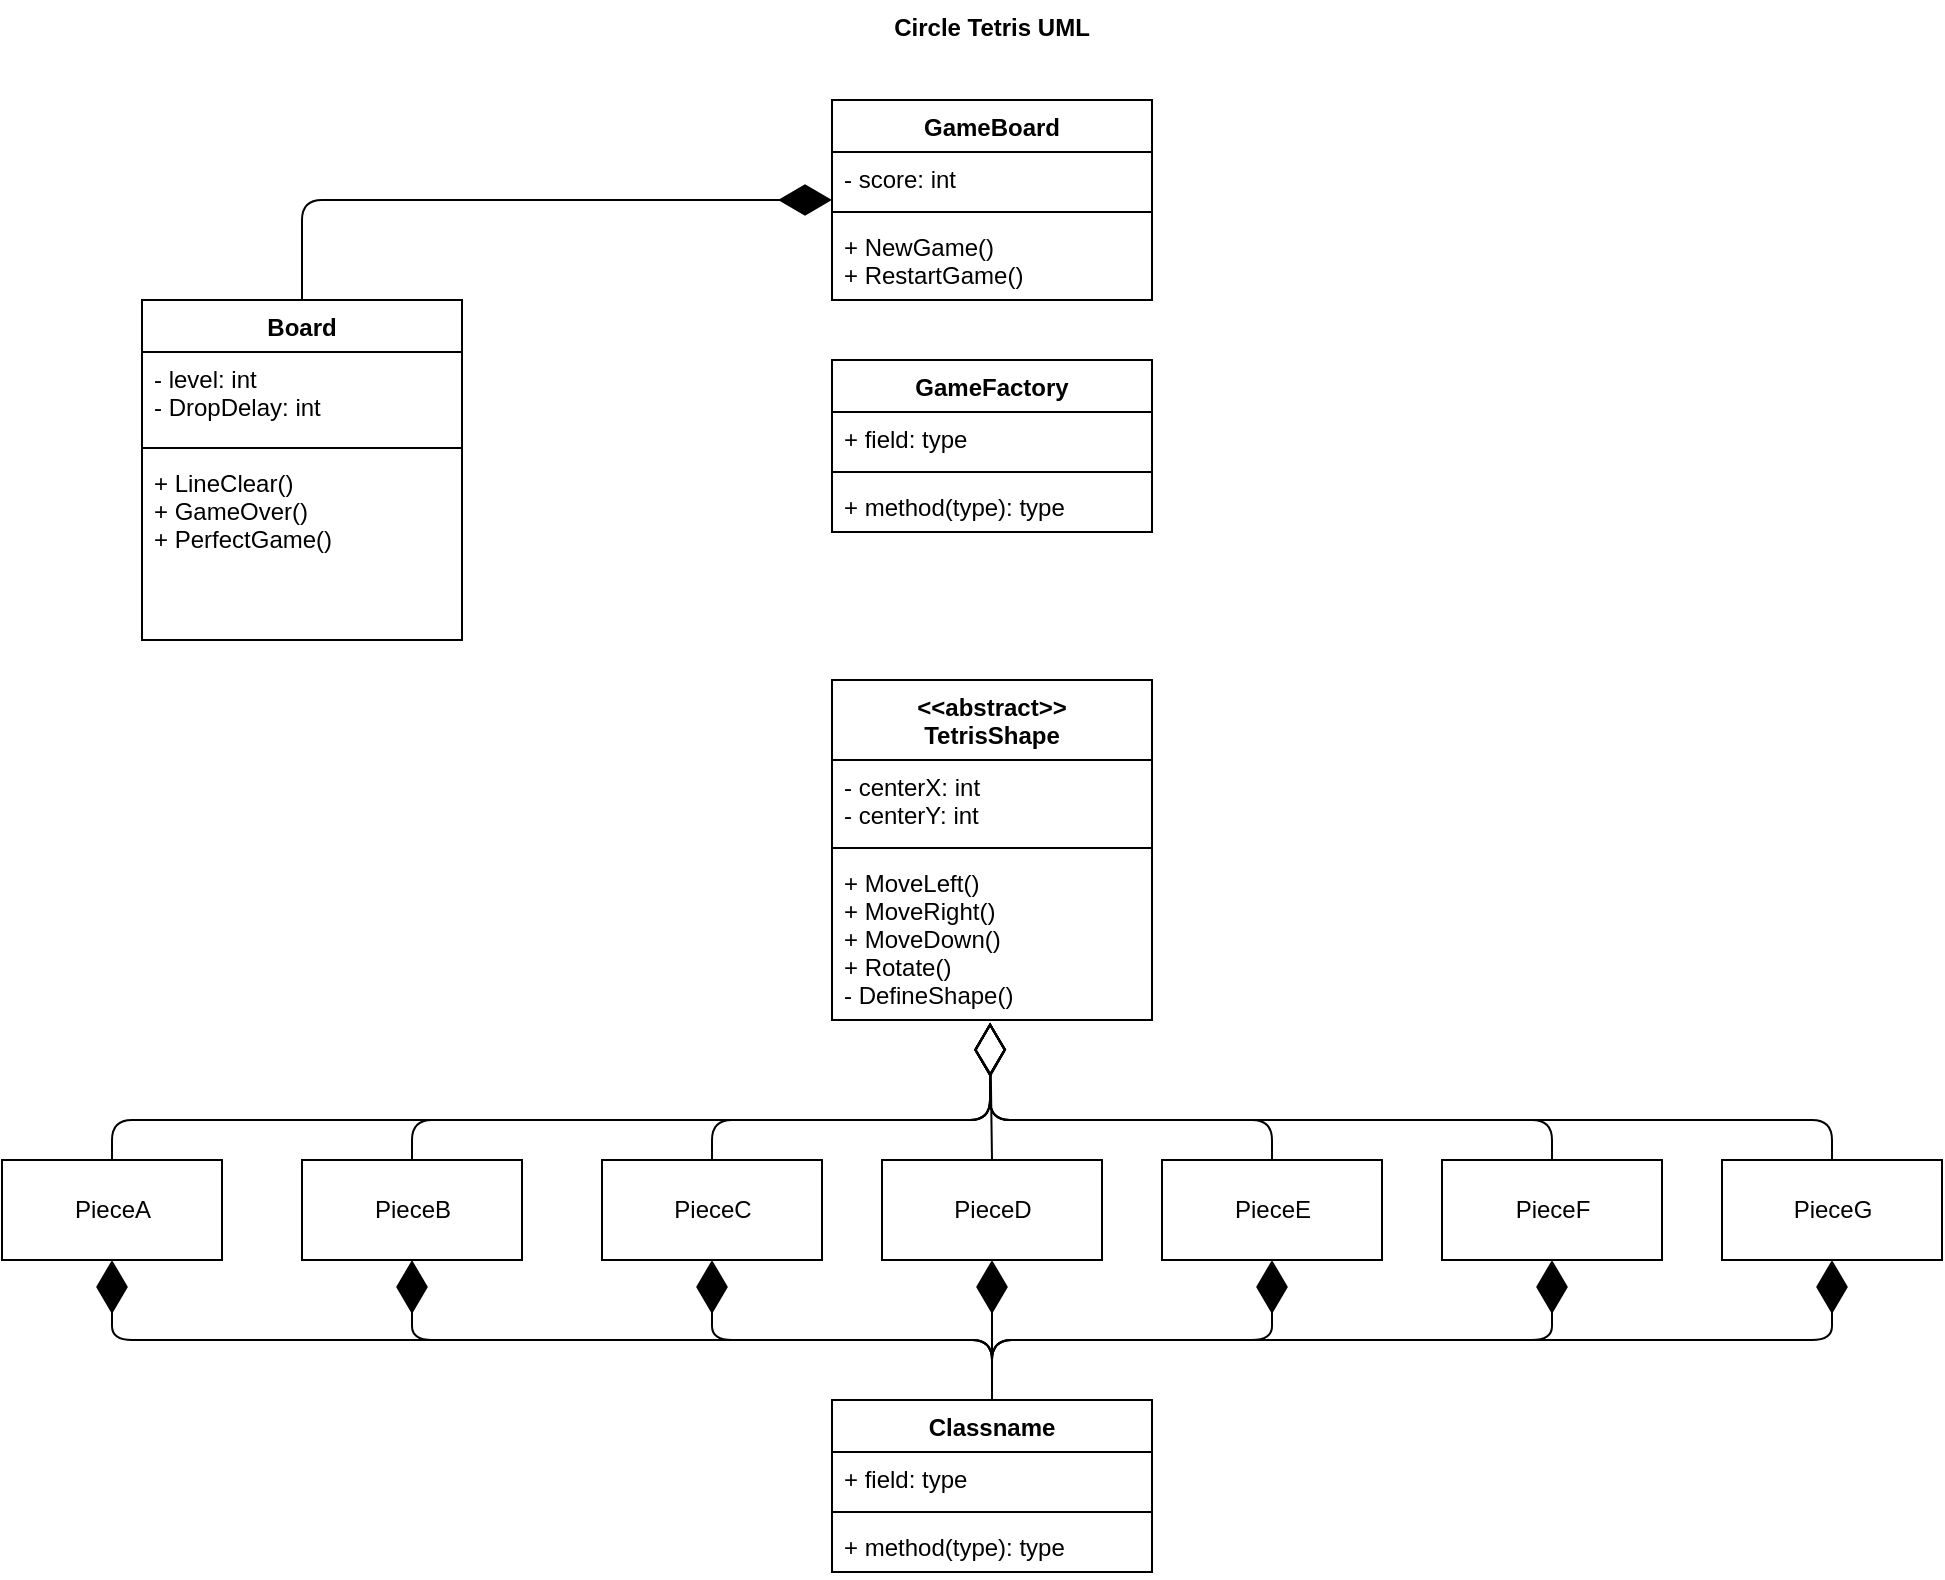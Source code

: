 <mxfile version="14.4.3" type="device"><diagram name="Page-1" id="e7e014a7-5840-1c2e-5031-d8a46d1fe8dd"><mxGraphModel dx="2255" dy="1060" grid="1" gridSize="10" guides="1" tooltips="1" connect="1" arrows="1" fold="1" page="1" pageScale="1" pageWidth="1169" pageHeight="826" background="#ffffff" math="0" shadow="0"><root><mxCell id="0"/><mxCell id="1" parent="0"/><mxCell id="pTY64cw72P45NbQq2i-7-1" value="Circle Tetris UML" style="text;align=center;fontStyle=1;verticalAlign=middle;spacingLeft=3;spacingRight=3;strokeColor=none;rotatable=0;points=[[0,0.5],[1,0.5]];portConstraint=eastwest;" vertex="1" parent="1"><mxGeometry x="530" y="20" width="110" height="26" as="geometry"/></mxCell><mxCell id="pTY64cw72P45NbQq2i-7-2" value="GameBoard" style="swimlane;fontStyle=1;align=center;verticalAlign=top;childLayout=stackLayout;horizontal=1;startSize=26;horizontalStack=0;resizeParent=1;resizeParentMax=0;resizeLast=0;collapsible=1;marginBottom=0;" vertex="1" parent="1"><mxGeometry x="505" y="70" width="160" height="100" as="geometry"/></mxCell><mxCell id="pTY64cw72P45NbQq2i-7-3" value="- score: int " style="text;strokeColor=none;fillColor=none;align=left;verticalAlign=top;spacingLeft=4;spacingRight=4;overflow=hidden;rotatable=0;points=[[0,0.5],[1,0.5]];portConstraint=eastwest;" vertex="1" parent="pTY64cw72P45NbQq2i-7-2"><mxGeometry y="26" width="160" height="26" as="geometry"/></mxCell><mxCell id="pTY64cw72P45NbQq2i-7-4" value="" style="line;strokeWidth=1;fillColor=none;align=left;verticalAlign=middle;spacingTop=-1;spacingLeft=3;spacingRight=3;rotatable=0;labelPosition=right;points=[];portConstraint=eastwest;" vertex="1" parent="pTY64cw72P45NbQq2i-7-2"><mxGeometry y="52" width="160" height="8" as="geometry"/></mxCell><mxCell id="pTY64cw72P45NbQq2i-7-5" value="+ NewGame()&#10;+ RestartGame()" style="text;strokeColor=none;fillColor=none;align=left;verticalAlign=top;spacingLeft=4;spacingRight=4;overflow=hidden;rotatable=0;points=[[0,0.5],[1,0.5]];portConstraint=eastwest;" vertex="1" parent="pTY64cw72P45NbQq2i-7-2"><mxGeometry y="60" width="160" height="40" as="geometry"/></mxCell><mxCell id="pTY64cw72P45NbQq2i-7-6" value="GameFactory" style="swimlane;fontStyle=1;align=center;verticalAlign=top;childLayout=stackLayout;horizontal=1;startSize=26;horizontalStack=0;resizeParent=1;resizeParentMax=0;resizeLast=0;collapsible=1;marginBottom=0;" vertex="1" parent="1"><mxGeometry x="505" y="200" width="160" height="86" as="geometry"/></mxCell><mxCell id="pTY64cw72P45NbQq2i-7-7" value="+ field: type" style="text;strokeColor=none;fillColor=none;align=left;verticalAlign=top;spacingLeft=4;spacingRight=4;overflow=hidden;rotatable=0;points=[[0,0.5],[1,0.5]];portConstraint=eastwest;" vertex="1" parent="pTY64cw72P45NbQq2i-7-6"><mxGeometry y="26" width="160" height="26" as="geometry"/></mxCell><mxCell id="pTY64cw72P45NbQq2i-7-8" value="" style="line;strokeWidth=1;fillColor=none;align=left;verticalAlign=middle;spacingTop=-1;spacingLeft=3;spacingRight=3;rotatable=0;labelPosition=right;points=[];portConstraint=eastwest;" vertex="1" parent="pTY64cw72P45NbQq2i-7-6"><mxGeometry y="52" width="160" height="8" as="geometry"/></mxCell><mxCell id="pTY64cw72P45NbQq2i-7-9" value="+ method(type): type" style="text;strokeColor=none;fillColor=none;align=left;verticalAlign=top;spacingLeft=4;spacingRight=4;overflow=hidden;rotatable=0;points=[[0,0.5],[1,0.5]];portConstraint=eastwest;" vertex="1" parent="pTY64cw72P45NbQq2i-7-6"><mxGeometry y="60" width="160" height="26" as="geometry"/></mxCell><mxCell id="pTY64cw72P45NbQq2i-7-10" value="Board" style="swimlane;fontStyle=1;align=center;verticalAlign=top;childLayout=stackLayout;horizontal=1;startSize=26;horizontalStack=0;resizeParent=1;resizeParentMax=0;resizeLast=0;collapsible=1;marginBottom=0;" vertex="1" parent="1"><mxGeometry x="160" y="170" width="160" height="170" as="geometry"/></mxCell><mxCell id="pTY64cw72P45NbQq2i-7-11" value="- level: int&#10;- DropDelay: int" style="text;strokeColor=none;fillColor=none;align=left;verticalAlign=top;spacingLeft=4;spacingRight=4;overflow=hidden;rotatable=0;points=[[0,0.5],[1,0.5]];portConstraint=eastwest;" vertex="1" parent="pTY64cw72P45NbQq2i-7-10"><mxGeometry y="26" width="160" height="44" as="geometry"/></mxCell><mxCell id="pTY64cw72P45NbQq2i-7-12" value="" style="line;strokeWidth=1;fillColor=none;align=left;verticalAlign=middle;spacingTop=-1;spacingLeft=3;spacingRight=3;rotatable=0;labelPosition=right;points=[];portConstraint=eastwest;" vertex="1" parent="pTY64cw72P45NbQq2i-7-10"><mxGeometry y="70" width="160" height="8" as="geometry"/></mxCell><mxCell id="pTY64cw72P45NbQq2i-7-13" value="+ LineClear()&#10;+ GameOver()&#10;+ PerfectGame()" style="text;strokeColor=none;fillColor=none;align=left;verticalAlign=top;spacingLeft=4;spacingRight=4;overflow=hidden;rotatable=0;points=[[0,0.5],[1,0.5]];portConstraint=eastwest;" vertex="1" parent="pTY64cw72P45NbQq2i-7-10"><mxGeometry y="78" width="160" height="92" as="geometry"/></mxCell><mxCell id="pTY64cw72P45NbQq2i-7-14" value="" style="endArrow=diamondThin;endFill=1;endSize=24;html=1;exitX=0.5;exitY=0;exitDx=0;exitDy=0;entryX=0;entryY=0.5;entryDx=0;entryDy=0;" edge="1" parent="1" source="pTY64cw72P45NbQq2i-7-10" target="pTY64cw72P45NbQq2i-7-2"><mxGeometry width="160" relative="1" as="geometry"><mxPoint x="345" y="119.5" as="sourcePoint"/><mxPoint x="505" y="119.5" as="targetPoint"/><Array as="points"><mxPoint x="240" y="120"/></Array></mxGeometry></mxCell><mxCell id="pTY64cw72P45NbQq2i-7-16" value="&lt;&lt;abstract&gt;&gt;&#10;TetrisShape" style="swimlane;fontStyle=1;align=center;verticalAlign=top;childLayout=stackLayout;horizontal=1;startSize=40;horizontalStack=0;resizeParent=1;resizeParentMax=0;resizeLast=0;collapsible=1;marginBottom=0;" vertex="1" parent="1"><mxGeometry x="505" y="360" width="160" height="170" as="geometry"/></mxCell><mxCell id="pTY64cw72P45NbQq2i-7-17" value="- centerX: int&#10;- centerY: int" style="text;strokeColor=none;fillColor=none;align=left;verticalAlign=top;spacingLeft=4;spacingRight=4;overflow=hidden;rotatable=0;points=[[0,0.5],[1,0.5]];portConstraint=eastwest;" vertex="1" parent="pTY64cw72P45NbQq2i-7-16"><mxGeometry y="40" width="160" height="40" as="geometry"/></mxCell><mxCell id="pTY64cw72P45NbQq2i-7-18" value="" style="line;strokeWidth=1;fillColor=none;align=left;verticalAlign=middle;spacingTop=-1;spacingLeft=3;spacingRight=3;rotatable=0;labelPosition=right;points=[];portConstraint=eastwest;" vertex="1" parent="pTY64cw72P45NbQq2i-7-16"><mxGeometry y="80" width="160" height="8" as="geometry"/></mxCell><mxCell id="pTY64cw72P45NbQq2i-7-19" value="+ MoveLeft()&#10;+ MoveRight()&#10;+ MoveDown()&#10;+ Rotate()&#10;- DefineShape()" style="text;strokeColor=none;fillColor=none;align=left;verticalAlign=top;spacingLeft=4;spacingRight=4;overflow=hidden;rotatable=0;points=[[0,0.5],[1,0.5]];portConstraint=eastwest;" vertex="1" parent="pTY64cw72P45NbQq2i-7-16"><mxGeometry y="88" width="160" height="82" as="geometry"/></mxCell><mxCell id="pTY64cw72P45NbQq2i-7-21" value="PieceA" style="html=1;" vertex="1" parent="1"><mxGeometry x="90" y="600" width="110" height="50" as="geometry"/></mxCell><mxCell id="pTY64cw72P45NbQq2i-7-22" value="PieceB" style="html=1;" vertex="1" parent="1"><mxGeometry x="240" y="600" width="110" height="50" as="geometry"/></mxCell><mxCell id="pTY64cw72P45NbQq2i-7-23" value="PieceC" style="html=1;" vertex="1" parent="1"><mxGeometry x="390" y="600" width="110" height="50" as="geometry"/></mxCell><mxCell id="pTY64cw72P45NbQq2i-7-24" value="PieceD" style="html=1;" vertex="1" parent="1"><mxGeometry x="530" y="600" width="110" height="50" as="geometry"/></mxCell><mxCell id="pTY64cw72P45NbQq2i-7-25" value="PieceE" style="html=1;" vertex="1" parent="1"><mxGeometry x="670" y="600" width="110" height="50" as="geometry"/></mxCell><mxCell id="pTY64cw72P45NbQq2i-7-26" value="PieceF" style="html=1;" vertex="1" parent="1"><mxGeometry x="810" y="600" width="110" height="50" as="geometry"/></mxCell><mxCell id="pTY64cw72P45NbQq2i-7-27" value="PieceG" style="html=1;" vertex="1" parent="1"><mxGeometry x="950" y="600" width="110" height="50" as="geometry"/></mxCell><mxCell id="pTY64cw72P45NbQq2i-7-28" value="Classname" style="swimlane;fontStyle=1;align=center;verticalAlign=top;childLayout=stackLayout;horizontal=1;startSize=26;horizontalStack=0;resizeParent=1;resizeParentMax=0;resizeLast=0;collapsible=1;marginBottom=0;" vertex="1" parent="1"><mxGeometry x="505" y="720" width="160" height="86" as="geometry"/></mxCell><mxCell id="pTY64cw72P45NbQq2i-7-29" value="+ field: type" style="text;strokeColor=none;fillColor=none;align=left;verticalAlign=top;spacingLeft=4;spacingRight=4;overflow=hidden;rotatable=0;points=[[0,0.5],[1,0.5]];portConstraint=eastwest;" vertex="1" parent="pTY64cw72P45NbQq2i-7-28"><mxGeometry y="26" width="160" height="26" as="geometry"/></mxCell><mxCell id="pTY64cw72P45NbQq2i-7-30" value="" style="line;strokeWidth=1;fillColor=none;align=left;verticalAlign=middle;spacingTop=-1;spacingLeft=3;spacingRight=3;rotatable=0;labelPosition=right;points=[];portConstraint=eastwest;" vertex="1" parent="pTY64cw72P45NbQq2i-7-28"><mxGeometry y="52" width="160" height="8" as="geometry"/></mxCell><mxCell id="pTY64cw72P45NbQq2i-7-31" value="+ method(type): type" style="text;strokeColor=none;fillColor=none;align=left;verticalAlign=top;spacingLeft=4;spacingRight=4;overflow=hidden;rotatable=0;points=[[0,0.5],[1,0.5]];portConstraint=eastwest;" vertex="1" parent="pTY64cw72P45NbQq2i-7-28"><mxGeometry y="60" width="160" height="26" as="geometry"/></mxCell><mxCell id="pTY64cw72P45NbQq2i-7-32" value="" style="endArrow=diamondThin;endFill=1;endSize=24;html=1;exitX=0.5;exitY=0;exitDx=0;exitDy=0;entryX=0.5;entryY=1;entryDx=0;entryDy=0;" edge="1" parent="1" source="pTY64cw72P45NbQq2i-7-28" target="pTY64cw72P45NbQq2i-7-24"><mxGeometry width="160" relative="1" as="geometry"><mxPoint x="485" y="670" as="sourcePoint"/><mxPoint x="550" y="680" as="targetPoint"/></mxGeometry></mxCell><mxCell id="pTY64cw72P45NbQq2i-7-37" value="" style="endArrow=diamondThin;endFill=1;endSize=24;html=1;exitX=0.5;exitY=0;exitDx=0;exitDy=0;entryX=0.5;entryY=1;entryDx=0;entryDy=0;" edge="1" parent="1" source="pTY64cw72P45NbQq2i-7-28" target="pTY64cw72P45NbQq2i-7-23"><mxGeometry width="160" relative="1" as="geometry"><mxPoint x="485" y="670" as="sourcePoint"/><mxPoint x="550" y="680" as="targetPoint"/><Array as="points"><mxPoint x="585" y="690"/><mxPoint x="445" y="690"/></Array></mxGeometry></mxCell><mxCell id="pTY64cw72P45NbQq2i-7-38" value="" style="endArrow=diamondThin;endFill=1;endSize=24;html=1;exitX=0.5;exitY=0;exitDx=0;exitDy=0;entryX=0.5;entryY=1;entryDx=0;entryDy=0;" edge="1" parent="1" source="pTY64cw72P45NbQq2i-7-28" target="pTY64cw72P45NbQq2i-7-22"><mxGeometry width="160" relative="1" as="geometry"><mxPoint x="485" y="670" as="sourcePoint"/><mxPoint x="550" y="680" as="targetPoint"/><Array as="points"><mxPoint x="585" y="690"/><mxPoint x="295" y="690"/></Array></mxGeometry></mxCell><mxCell id="pTY64cw72P45NbQq2i-7-39" value="" style="endArrow=diamondThin;endFill=1;endSize=24;html=1;exitX=0.5;exitY=0;exitDx=0;exitDy=0;entryX=0.5;entryY=1;entryDx=0;entryDy=0;" edge="1" parent="1" source="pTY64cw72P45NbQq2i-7-28" target="pTY64cw72P45NbQq2i-7-25"><mxGeometry width="160" relative="1" as="geometry"><mxPoint x="485" y="670" as="sourcePoint"/><mxPoint x="550" y="680" as="targetPoint"/><Array as="points"><mxPoint x="585" y="690"/><mxPoint x="725" y="690"/></Array></mxGeometry></mxCell><mxCell id="pTY64cw72P45NbQq2i-7-40" value="" style="endArrow=diamondThin;endFill=1;endSize=24;html=1;exitX=0.5;exitY=0;exitDx=0;exitDy=0;entryX=0.5;entryY=1;entryDx=0;entryDy=0;" edge="1" parent="1" source="pTY64cw72P45NbQq2i-7-28" target="pTY64cw72P45NbQq2i-7-26"><mxGeometry width="160" relative="1" as="geometry"><mxPoint x="485" y="670" as="sourcePoint"/><mxPoint x="550" y="680" as="targetPoint"/><Array as="points"><mxPoint x="585" y="690"/><mxPoint x="865" y="690"/></Array></mxGeometry></mxCell><mxCell id="pTY64cw72P45NbQq2i-7-41" value="" style="endArrow=diamondThin;endFill=1;endSize=24;html=1;exitX=0.5;exitY=0;exitDx=0;exitDy=0;entryX=0.5;entryY=1;entryDx=0;entryDy=0;" edge="1" parent="1" source="pTY64cw72P45NbQq2i-7-28" target="pTY64cw72P45NbQq2i-7-27"><mxGeometry width="160" relative="1" as="geometry"><mxPoint x="485" y="670" as="sourcePoint"/><mxPoint x="550" y="680" as="targetPoint"/><Array as="points"><mxPoint x="585" y="690"/><mxPoint x="1005" y="690"/></Array></mxGeometry></mxCell><mxCell id="pTY64cw72P45NbQq2i-7-42" value="" style="endArrow=diamondThin;endFill=1;endSize=24;html=1;exitX=0.5;exitY=0;exitDx=0;exitDy=0;entryX=0.5;entryY=1;entryDx=0;entryDy=0;" edge="1" parent="1" source="pTY64cw72P45NbQq2i-7-28" target="pTY64cw72P45NbQq2i-7-21"><mxGeometry width="160" relative="1" as="geometry"><mxPoint x="485" y="670" as="sourcePoint"/><mxPoint x="550" y="680" as="targetPoint"/><Array as="points"><mxPoint x="585" y="690"/><mxPoint x="145" y="690"/></Array></mxGeometry></mxCell><mxCell id="pTY64cw72P45NbQq2i-7-43" value="" style="endArrow=diamondThin;endFill=0;endSize=24;html=1;entryX=0.494;entryY=1.017;entryDx=0;entryDy=0;entryPerimeter=0;exitX=0.5;exitY=0;exitDx=0;exitDy=0;" edge="1" parent="1" source="pTY64cw72P45NbQq2i-7-23" target="pTY64cw72P45NbQq2i-7-19"><mxGeometry width="160" relative="1" as="geometry"><mxPoint x="600" y="570" as="sourcePoint"/><mxPoint x="760" y="570" as="targetPoint"/><Array as="points"><mxPoint x="445" y="580"/><mxPoint x="584" y="580"/></Array></mxGeometry></mxCell><mxCell id="pTY64cw72P45NbQq2i-7-44" value="" style="endArrow=diamondThin;endFill=0;endSize=24;html=1;entryX=0.494;entryY=1.017;entryDx=0;entryDy=0;entryPerimeter=0;exitX=0.5;exitY=0;exitDx=0;exitDy=0;" edge="1" parent="1" source="pTY64cw72P45NbQq2i-7-24" target="pTY64cw72P45NbQq2i-7-19"><mxGeometry width="160" relative="1" as="geometry"><mxPoint x="600" y="570" as="sourcePoint"/><mxPoint x="760" y="570" as="targetPoint"/></mxGeometry></mxCell><mxCell id="pTY64cw72P45NbQq2i-7-45" value="" style="endArrow=diamondThin;endFill=0;endSize=24;html=1;entryX=0.494;entryY=1.017;entryDx=0;entryDy=0;entryPerimeter=0;exitX=0.5;exitY=0;exitDx=0;exitDy=0;" edge="1" parent="1" source="pTY64cw72P45NbQq2i-7-25" target="pTY64cw72P45NbQq2i-7-19"><mxGeometry width="160" relative="1" as="geometry"><mxPoint x="600" y="570" as="sourcePoint"/><mxPoint x="760" y="570" as="targetPoint"/><Array as="points"><mxPoint x="725" y="580"/><mxPoint x="584" y="580"/></Array></mxGeometry></mxCell><mxCell id="pTY64cw72P45NbQq2i-7-46" value="" style="endArrow=diamondThin;endFill=0;endSize=24;html=1;entryX=0.494;entryY=1.017;entryDx=0;entryDy=0;entryPerimeter=0;exitX=0.5;exitY=0;exitDx=0;exitDy=0;" edge="1" parent="1" source="pTY64cw72P45NbQq2i-7-26" target="pTY64cw72P45NbQq2i-7-19"><mxGeometry width="160" relative="1" as="geometry"><mxPoint x="600" y="570" as="sourcePoint"/><mxPoint x="760" y="570" as="targetPoint"/><Array as="points"><mxPoint x="865" y="580"/><mxPoint x="584" y="580"/></Array></mxGeometry></mxCell><mxCell id="pTY64cw72P45NbQq2i-7-47" value="" style="endArrow=diamondThin;endFill=0;endSize=24;html=1;entryX=0.494;entryY=1.017;entryDx=0;entryDy=0;entryPerimeter=0;exitX=0.5;exitY=0;exitDx=0;exitDy=0;" edge="1" parent="1" source="pTY64cw72P45NbQq2i-7-27" target="pTY64cw72P45NbQq2i-7-19"><mxGeometry width="160" relative="1" as="geometry"><mxPoint x="600" y="570" as="sourcePoint"/><mxPoint x="760" y="570" as="targetPoint"/><Array as="points"><mxPoint x="1005" y="580"/><mxPoint x="584" y="580"/></Array></mxGeometry></mxCell><mxCell id="pTY64cw72P45NbQq2i-7-48" value="" style="endArrow=diamondThin;endFill=0;endSize=24;html=1;entryX=0.494;entryY=1.017;entryDx=0;entryDy=0;entryPerimeter=0;exitX=0.5;exitY=0;exitDx=0;exitDy=0;" edge="1" parent="1" source="pTY64cw72P45NbQq2i-7-22" target="pTY64cw72P45NbQq2i-7-19"><mxGeometry width="160" relative="1" as="geometry"><mxPoint x="600" y="570" as="sourcePoint"/><mxPoint x="760" y="570" as="targetPoint"/><Array as="points"><mxPoint x="295" y="580"/><mxPoint x="584" y="580"/></Array></mxGeometry></mxCell><mxCell id="pTY64cw72P45NbQq2i-7-49" value="" style="endArrow=diamondThin;endFill=0;endSize=24;html=1;entryX=0.494;entryY=1.017;entryDx=0;entryDy=0;entryPerimeter=0;exitX=0.5;exitY=0;exitDx=0;exitDy=0;" edge="1" parent="1" source="pTY64cw72P45NbQq2i-7-21" target="pTY64cw72P45NbQq2i-7-19"><mxGeometry width="160" relative="1" as="geometry"><mxPoint x="600" y="570" as="sourcePoint"/><mxPoint x="760" y="570" as="targetPoint"/><Array as="points"><mxPoint x="145" y="580"/><mxPoint x="584" y="580"/></Array></mxGeometry></mxCell></root></mxGraphModel></diagram></mxfile>